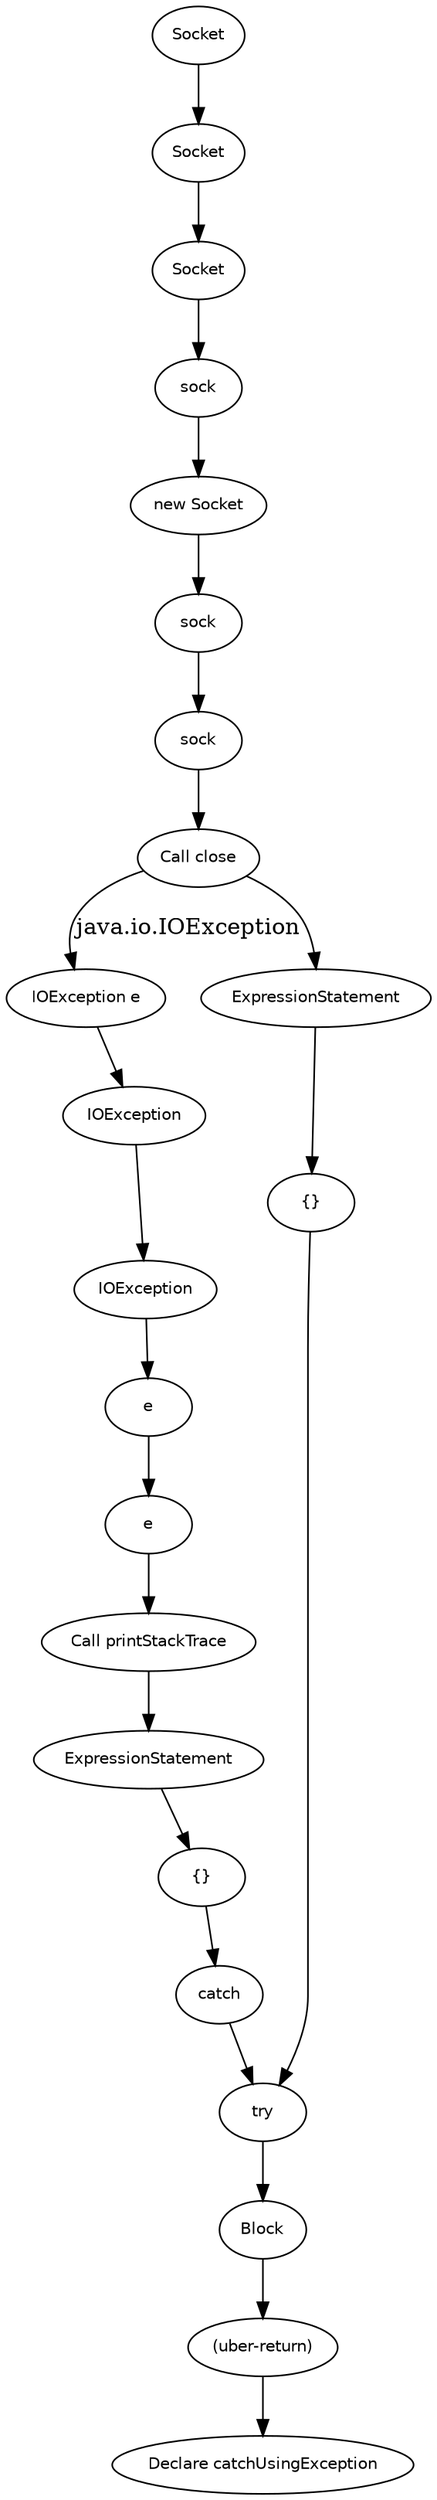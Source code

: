digraph catchUsingException {
  19 [
    label = sock,
    fontname = Helvetica,
    fontsize = 10
  ];
  18 [
    label = sock,
    fontname = Helvetica,
    fontsize = 10
  ];
  17 [
    label = Socket,
    fontname = Helvetica,
    fontsize = 10
  ];
  16 [
    label = Socket,
    fontname = Helvetica,
    fontsize = 10
  ];
  15 [
    label = Socket,
    fontname = Helvetica,
    fontsize = 10
  ];
  14 [
    label = "{}",
    fontname = Helvetica,
    fontsize = 10
  ];
  12 [
    label = e,
    fontname = Helvetica,
    fontsize = 10
  ];
  11 [
    label = "Call printStackTrace",
    fontname = Helvetica,
    fontsize = 10
  ];
  10 [
    label = ExpressionStatement,
    fontname = Helvetica,
    fontsize = 10
  ];
  9 [
    label = "{}",
    fontname = Helvetica,
    fontsize = 10
  ];
  8 [
    label = e,
    fontname = Helvetica,
    fontsize = 10
  ];
  7 [
    label = IOException,
    fontname = Helvetica,
    fontsize = 10
  ];
  27 [
    label = Block,
    fontname = Helvetica,
    fontsize = 10
  ];
  6 [
    label = IOException,
    fontname = Helvetica,
    fontsize = 10
  ];
  5 [
    label = "IOException e",
    fontname = Helvetica,
    fontsize = 10
  ];
  4 [
    label = catch,
    fontname = Helvetica,
    fontsize = 10
  ];
  25 [
    label = sock,
    fontname = Helvetica,
    fontsize = 10
  ];
  3 [
    label = try,
    fontname = Helvetica,
    fontsize = 10
  ];
  24 [
    label = "Call close",
    fontname = Helvetica,
    fontsize = 10
  ];
  23 [
    label = ExpressionStatement,
    fontname = Helvetica,
    fontsize = 10
  ];
  2 [
    label = "(uber-return)",
    fontname = Helvetica,
    fontsize = 10
  ];
  0 [
    label = "Declare catchUsingException",
    fontname = Helvetica,
    fontsize = 10
  ];
  20 [
    label = "new Socket",
    fontname = Helvetica,
    fontsize = 10
  ];
  24 -> 5 [
    label = "java.io.IOException"
  ];
  3 -> 27 [
    label = ""
  ];
  14 -> 3 [
    label = ""
  ];
  4 -> 3 [
    label = ""
  ];
  23 -> 14 [
    label = ""
  ];
  17 -> 16 [
    label = ""
  ];
  15 -> 17 [
    label = ""
  ];
  20 -> 19 [
    label = ""
  ];
  7 -> 6 [
    label = ""
  ];
  8 -> 12 [
    label = ""
  ];
  2 -> 0 [
    label = ""
  ];
  18 -> 20 [
    label = ""
  ];
  5 -> 7 [
    label = ""
  ];
  6 -> 8 [
    label = ""
  ];
  16 -> 18 [
    label = ""
  ];
  9 -> 4 [
    label = ""
  ];
  24 -> 23 [
    label = ""
  ];
  10 -> 9 [
    label = ""
  ];
  25 -> 24 [
    label = ""
  ];
  11 -> 10 [
    label = ""
  ];
  19 -> 25 [
    label = ""
  ];
  12 -> 11 [
    label = ""
  ];
  27 -> 2 [
    label = ""
  ];
}
